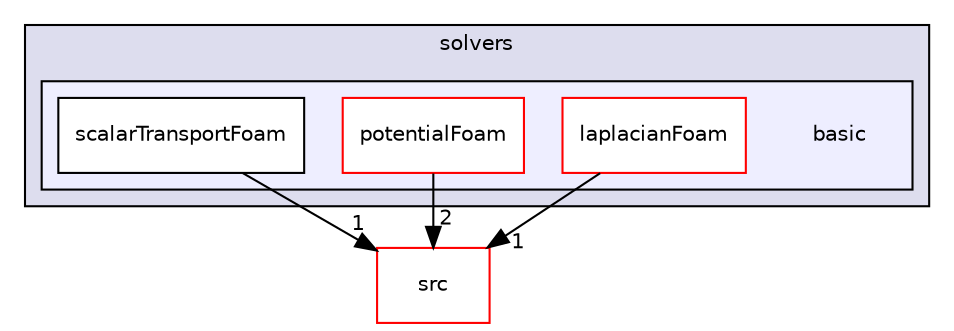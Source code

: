 digraph "applications/solvers/basic" {
  bgcolor=transparent;
  compound=true
  node [ fontsize="10", fontname="Helvetica"];
  edge [ labelfontsize="10", labelfontname="Helvetica"];
  subgraph clusterdir_fdd174abb8ada244b49e98779c87ac3c {
    graph [ bgcolor="#ddddee", pencolor="black", label="solvers" fontname="Helvetica", fontsize="10", URL="dir_fdd174abb8ada244b49e98779c87ac3c.html"]
  subgraph clusterdir_c1a1d77e2de9f0a909b0abf393e236fa {
    graph [ bgcolor="#eeeeff", pencolor="black", label="" URL="dir_c1a1d77e2de9f0a909b0abf393e236fa.html"];
    dir_c1a1d77e2de9f0a909b0abf393e236fa [shape=plaintext label="basic"];
    dir_48da730b9b8bc3cee9d616c0cff40e23 [shape=box label="laplacianFoam" color="red" fillcolor="white" style="filled" URL="dir_48da730b9b8bc3cee9d616c0cff40e23.html"];
    dir_bb853a4a1f118ab3e8a3306bde206fb7 [shape=box label="potentialFoam" color="red" fillcolor="white" style="filled" URL="dir_bb853a4a1f118ab3e8a3306bde206fb7.html"];
    dir_03d215f834cc7562c80aa99014587ecd [shape=box label="scalarTransportFoam" color="black" fillcolor="white" style="filled" URL="dir_03d215f834cc7562c80aa99014587ecd.html"];
  }
  }
  dir_68267d1309a1af8e8297ef4c3efbcdba [shape=box label="src" color="red" URL="dir_68267d1309a1af8e8297ef4c3efbcdba.html"];
  dir_48da730b9b8bc3cee9d616c0cff40e23->dir_68267d1309a1af8e8297ef4c3efbcdba [headlabel="1", labeldistance=1.5 headhref="dir_000003_000499.html"];
  dir_03d215f834cc7562c80aa99014587ecd->dir_68267d1309a1af8e8297ef4c3efbcdba [headlabel="1", labeldistance=1.5 headhref="dir_000024_000499.html"];
  dir_bb853a4a1f118ab3e8a3306bde206fb7->dir_68267d1309a1af8e8297ef4c3efbcdba [headlabel="2", labeldistance=1.5 headhref="dir_000007_000499.html"];
}
